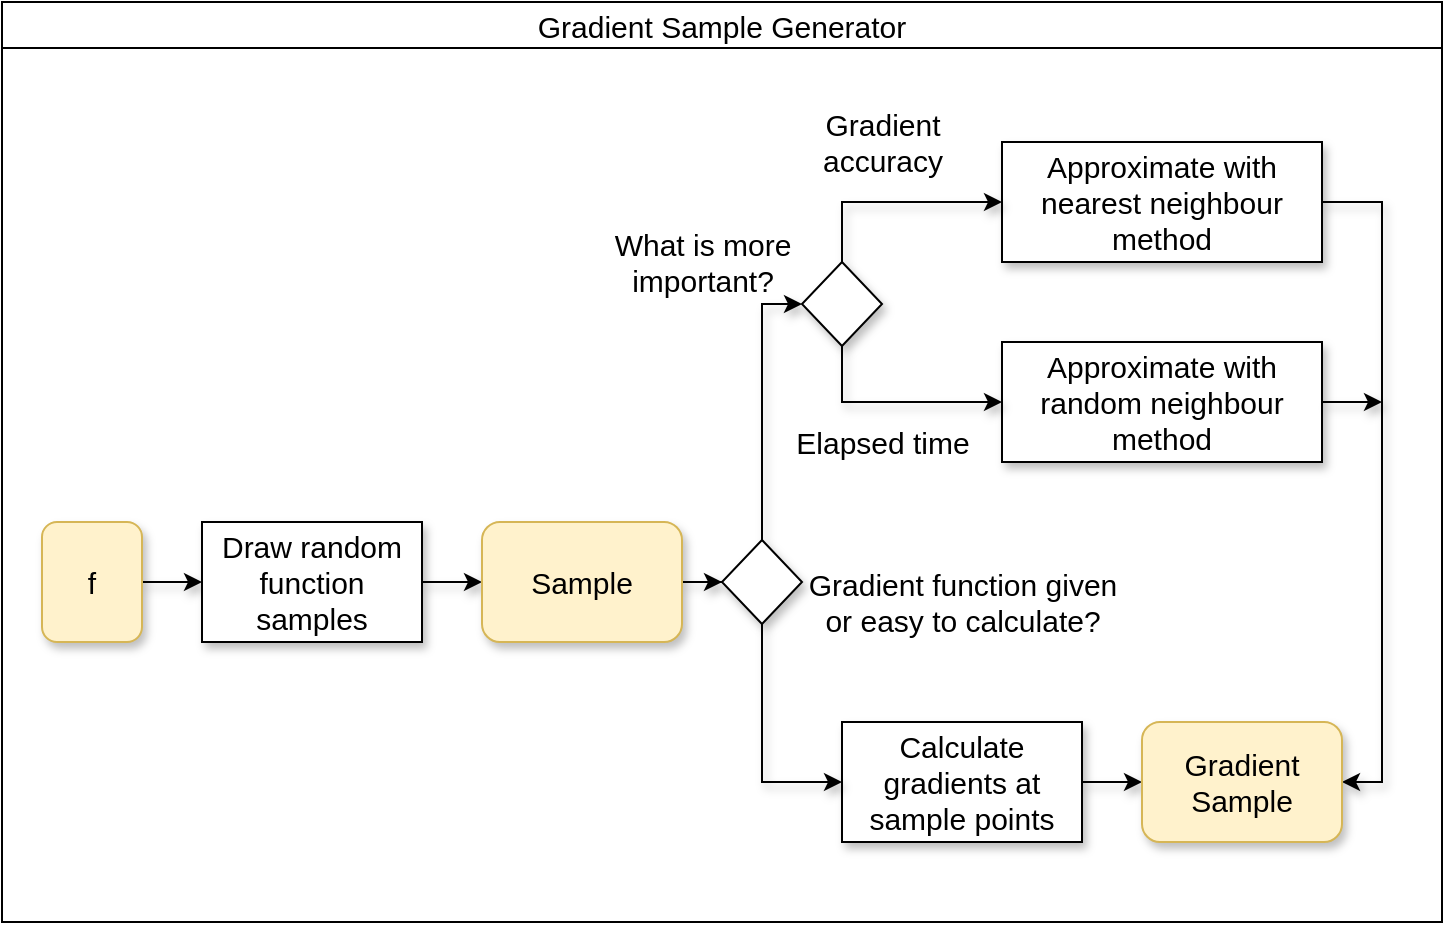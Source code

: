 <mxfile version="14.6.13" type="device"><diagram id="cPT1fTctujHGfqgeKOZ6" name="Page-1"><mxGraphModel dx="1422" dy="822" grid="1" gridSize="10" guides="1" tooltips="1" connect="1" arrows="1" fold="1" page="1" pageScale="1" pageWidth="827" pageHeight="1169" math="0" shadow="0"><root><mxCell id="0"/><mxCell id="1" parent="0"/><mxCell id="d46qE7fDB24s6dM6tEar-13" value="Gradient Sample Generator" style="swimlane;fontSize=15;fontStyle=0;movable=0;" parent="1" vertex="1"><mxGeometry x="40" y="240" width="720" height="460" as="geometry"/></mxCell><mxCell id="d46qE7fDB24s6dM6tEar-30" style="edgeStyle=orthogonalEdgeStyle;rounded=0;orthogonalLoop=1;jettySize=auto;html=1;entryX=0;entryY=0.5;entryDx=0;entryDy=0;fontSize=15;shadow=1;" parent="d46qE7fDB24s6dM6tEar-13" source="d46qE7fDB24s6dM6tEar-14" target="d46qE7fDB24s6dM6tEar-28" edge="1"><mxGeometry relative="1" as="geometry"/></mxCell><mxCell id="d46qE7fDB24s6dM6tEar-14" value="&lt;font style=&quot;font-size: 15px;&quot;&gt;f&lt;/font&gt;" style="rounded=1;whiteSpace=wrap;html=1;fontSize=15;fillColor=#fff2cc;strokeColor=#d6b656;shadow=1;" parent="d46qE7fDB24s6dM6tEar-13" vertex="1"><mxGeometry x="20" y="260" width="50" height="60" as="geometry"/></mxCell><mxCell id="d46qE7fDB24s6dM6tEar-20" value="&lt;div style=&quot;font-size: 15px;&quot;&gt;Gradient function given&lt;/div&gt;&lt;div style=&quot;font-size: 15px;&quot;&gt;or easy to calculate?&lt;/div&gt;" style="text;html=1;align=center;verticalAlign=middle;resizable=0;points=[];autosize=1;strokeColor=none;fontSize=15;shadow=1;" parent="d46qE7fDB24s6dM6tEar-13" vertex="1"><mxGeometry x="395" y="280" width="170" height="40" as="geometry"/></mxCell><mxCell id="vjwOaueveR3mv3EBLHZe-17" style="edgeStyle=orthogonalEdgeStyle;rounded=0;orthogonalLoop=1;jettySize=auto;html=1;entryX=0;entryY=0.5;entryDx=0;entryDy=0;fontSize=15;shadow=1;" edge="1" parent="d46qE7fDB24s6dM6tEar-13" source="d46qE7fDB24s6dM6tEar-23" target="vjwOaueveR3mv3EBLHZe-11"><mxGeometry relative="1" as="geometry"/></mxCell><mxCell id="d46qE7fDB24s6dM6tEar-23" value="Calculate gradients at sample points" style="rounded=0;whiteSpace=wrap;html=1;fontSize=15;shadow=1;" parent="d46qE7fDB24s6dM6tEar-13" vertex="1"><mxGeometry x="420" y="360" width="120" height="60" as="geometry"/></mxCell><mxCell id="vjwOaueveR3mv3EBLHZe-12" style="edgeStyle=orthogonalEdgeStyle;rounded=0;orthogonalLoop=1;jettySize=auto;html=1;fontSize=15;entryX=1;entryY=0.5;entryDx=0;entryDy=0;shadow=1;" edge="1" parent="d46qE7fDB24s6dM6tEar-13" source="d46qE7fDB24s6dM6tEar-26" target="vjwOaueveR3mv3EBLHZe-11"><mxGeometry relative="1" as="geometry"><mxPoint x="680" y="360" as="targetPoint"/><Array as="points"><mxPoint x="690" y="100"/><mxPoint x="690" y="390"/></Array></mxGeometry></mxCell><mxCell id="d46qE7fDB24s6dM6tEar-26" value="Approximate with nearest neighbour method " style="rounded=0;whiteSpace=wrap;html=1;fontSize=15;shadow=1;" parent="d46qE7fDB24s6dM6tEar-13" vertex="1"><mxGeometry x="500" y="70" width="160" height="60" as="geometry"/></mxCell><mxCell id="d46qE7fDB24s6dM6tEar-27" value="Approximate with random neighbour method " style="rounded=0;whiteSpace=wrap;html=1;fontSize=15;shadow=1;" parent="d46qE7fDB24s6dM6tEar-13" vertex="1"><mxGeometry x="500" y="170" width="160" height="60" as="geometry"/></mxCell><mxCell id="d46qE7fDB24s6dM6tEar-31" style="edgeStyle=orthogonalEdgeStyle;rounded=0;orthogonalLoop=1;jettySize=auto;html=1;entryX=0;entryY=0.5;entryDx=0;entryDy=0;fontSize=15;shadow=1;" parent="d46qE7fDB24s6dM6tEar-13" source="d46qE7fDB24s6dM6tEar-28" target="d46qE7fDB24s6dM6tEar-29" edge="1"><mxGeometry relative="1" as="geometry"/></mxCell><mxCell id="d46qE7fDB24s6dM6tEar-28" value="Draw random function samples" style="rounded=0;whiteSpace=wrap;html=1;fontSize=15;shadow=1;" parent="d46qE7fDB24s6dM6tEar-13" vertex="1"><mxGeometry x="100" y="260" width="110" height="60" as="geometry"/></mxCell><mxCell id="vjwOaueveR3mv3EBLHZe-9" style="edgeStyle=orthogonalEdgeStyle;rounded=0;orthogonalLoop=1;jettySize=auto;html=1;fontSize=15;shadow=1;" edge="1" parent="d46qE7fDB24s6dM6tEar-13" source="d46qE7fDB24s6dM6tEar-29" target="vjwOaueveR3mv3EBLHZe-1"><mxGeometry relative="1" as="geometry"/></mxCell><mxCell id="d46qE7fDB24s6dM6tEar-29" value="&lt;font style=&quot;font-size: 15px;&quot;&gt;Sample&lt;/font&gt;" style="rounded=1;whiteSpace=wrap;html=1;fontSize=15;fillColor=#fff2cc;strokeColor=#d6b656;shadow=1;" parent="d46qE7fDB24s6dM6tEar-13" vertex="1"><mxGeometry x="240" y="260" width="100" height="60" as="geometry"/></mxCell><mxCell id="vjwOaueveR3mv3EBLHZe-8" style="edgeStyle=orthogonalEdgeStyle;rounded=0;orthogonalLoop=1;jettySize=auto;html=1;entryX=0;entryY=0.5;entryDx=0;entryDy=0;fontSize=15;shadow=1;" edge="1" parent="d46qE7fDB24s6dM6tEar-13" source="vjwOaueveR3mv3EBLHZe-1" target="vjwOaueveR3mv3EBLHZe-2"><mxGeometry relative="1" as="geometry"/></mxCell><mxCell id="vjwOaueveR3mv3EBLHZe-10" style="edgeStyle=orthogonalEdgeStyle;rounded=0;orthogonalLoop=1;jettySize=auto;html=1;entryX=0;entryY=0.5;entryDx=0;entryDy=0;fontSize=15;shadow=1;" edge="1" parent="d46qE7fDB24s6dM6tEar-13" source="vjwOaueveR3mv3EBLHZe-1" target="d46qE7fDB24s6dM6tEar-23"><mxGeometry relative="1" as="geometry"><Array as="points"><mxPoint x="380" y="390"/></Array></mxGeometry></mxCell><mxCell id="vjwOaueveR3mv3EBLHZe-1" value="" style="rhombus;whiteSpace=wrap;html=1;shadow=1;sketch=0;fontSize=15;" vertex="1" parent="d46qE7fDB24s6dM6tEar-13"><mxGeometry x="360" y="269" width="40" height="42" as="geometry"/></mxCell><mxCell id="vjwOaueveR3mv3EBLHZe-4" style="edgeStyle=orthogonalEdgeStyle;rounded=0;orthogonalLoop=1;jettySize=auto;html=1;fontSize=15;shadow=1;" edge="1" parent="d46qE7fDB24s6dM6tEar-13" source="vjwOaueveR3mv3EBLHZe-2" target="d46qE7fDB24s6dM6tEar-26"><mxGeometry relative="1" as="geometry"><Array as="points"><mxPoint x="420" y="100"/></Array></mxGeometry></mxCell><mxCell id="vjwOaueveR3mv3EBLHZe-6" style="edgeStyle=orthogonalEdgeStyle;rounded=0;orthogonalLoop=1;jettySize=auto;html=1;entryX=0;entryY=0.5;entryDx=0;entryDy=0;fontSize=15;shadow=1;" edge="1" parent="d46qE7fDB24s6dM6tEar-13" source="vjwOaueveR3mv3EBLHZe-2" target="d46qE7fDB24s6dM6tEar-27"><mxGeometry relative="1" as="geometry"><Array as="points"><mxPoint x="420" y="200"/></Array></mxGeometry></mxCell><mxCell id="vjwOaueveR3mv3EBLHZe-2" value="" style="rhombus;whiteSpace=wrap;html=1;shadow=1;sketch=0;fontSize=15;" vertex="1" parent="d46qE7fDB24s6dM6tEar-13"><mxGeometry x="400" y="130" width="40" height="42" as="geometry"/></mxCell><mxCell id="vjwOaueveR3mv3EBLHZe-3" value="&lt;div style=&quot;font-size: 15px;&quot;&gt;What is more&lt;/div&gt;&lt;div style=&quot;font-size: 15px;&quot;&gt;important?&lt;/div&gt;" style="text;html=1;align=center;verticalAlign=middle;resizable=0;points=[];autosize=1;strokeColor=none;fontSize=15;shadow=1;" vertex="1" parent="d46qE7fDB24s6dM6tEar-13"><mxGeometry x="300" y="110" width="100" height="40" as="geometry"/></mxCell><mxCell id="vjwOaueveR3mv3EBLHZe-5" value="Elapsed time" style="text;html=1;align=center;verticalAlign=middle;resizable=0;points=[];autosize=1;strokeColor=none;fontSize=15;shadow=1;" vertex="1" parent="d46qE7fDB24s6dM6tEar-13"><mxGeometry x="390" y="210" width="100" height="20" as="geometry"/></mxCell><mxCell id="vjwOaueveR3mv3EBLHZe-7" value="Gradient&lt;br style=&quot;font-size: 15px;&quot;&gt;accuracy" style="text;html=1;align=center;verticalAlign=middle;resizable=0;points=[];autosize=1;strokeColor=none;fontSize=15;shadow=1;" vertex="1" parent="d46qE7fDB24s6dM6tEar-13"><mxGeometry x="400" y="50" width="80" height="40" as="geometry"/></mxCell><mxCell id="vjwOaueveR3mv3EBLHZe-11" value="&lt;font style=&quot;font-size: 15px&quot;&gt;Gradient Sample&lt;/font&gt;" style="rounded=1;whiteSpace=wrap;html=1;fontSize=15;fillColor=#fff2cc;strokeColor=#d6b656;shadow=1;" vertex="1" parent="d46qE7fDB24s6dM6tEar-13"><mxGeometry x="570" y="360" width="100" height="60" as="geometry"/></mxCell><mxCell id="vjwOaueveR3mv3EBLHZe-19" style="edgeStyle=orthogonalEdgeStyle;rounded=0;orthogonalLoop=1;jettySize=auto;html=1;fontSize=15;shadow=1;" edge="1" parent="1" source="d46qE7fDB24s6dM6tEar-27"><mxGeometry relative="1" as="geometry"><mxPoint x="730" y="440" as="targetPoint"/></mxGeometry></mxCell></root></mxGraphModel></diagram></mxfile>